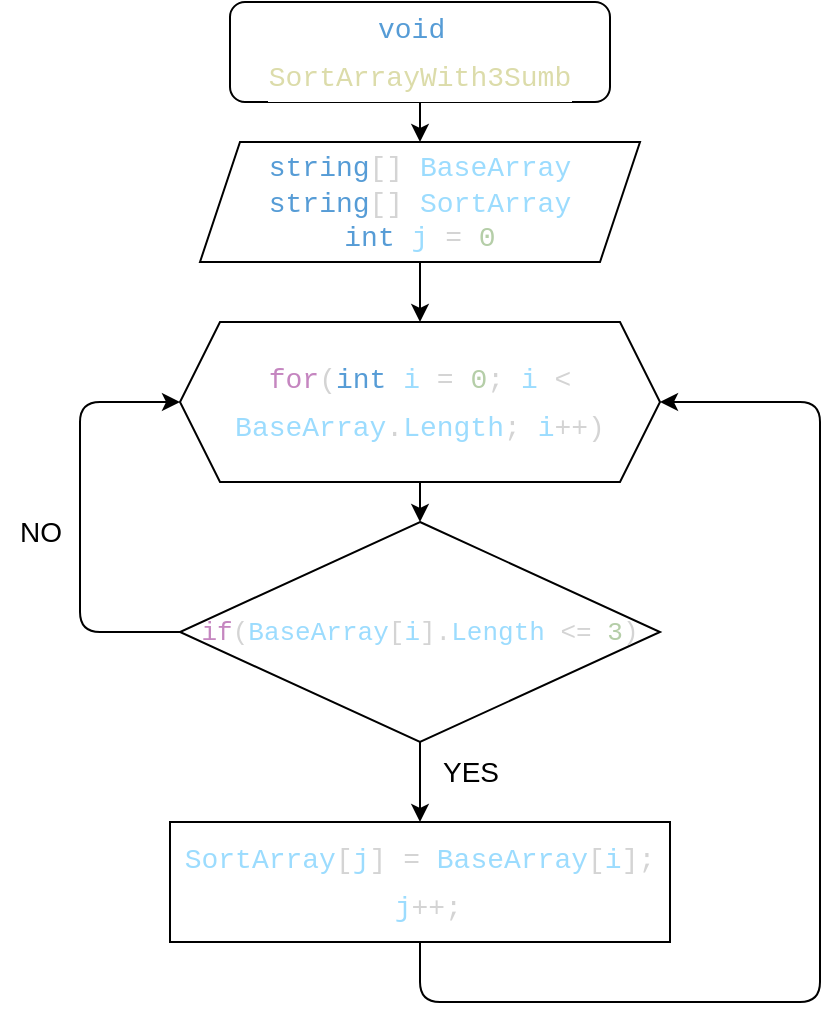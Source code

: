 <mxfile version="20.8.16" type="device"><diagram id="m7hmgrVnKcH7rshxbix1" name="Страница 1"><mxGraphModel dx="1418" dy="828" grid="1" gridSize="10" guides="1" tooltips="1" connect="0" arrows="0" fold="1" page="1" pageScale="1" pageWidth="827" pageHeight="1169" background="none" math="0" shadow="0"><root><mxCell id="0"/><mxCell id="1" parent="0"/><mxCell id="10" style="edgeStyle=none;html=1;exitX=0.5;exitY=1;exitDx=0;exitDy=0;entryX=0.5;entryY=0;entryDx=0;entryDy=0;fontSize=14;" parent="1" source="2" target="8" edge="1"><mxGeometry relative="1" as="geometry"/></mxCell><mxCell id="2" value="&lt;div style=&quot;color: rgb(212, 212, 212); font-family: Consolas, &amp;quot;Courier New&amp;quot;, monospace; font-size: 14px; line-height: 24px;&quot;&gt;&lt;span style=&quot;color: rgb(86, 156, 214);&quot;&gt;void&amp;nbsp;&lt;br&gt;&lt;/span&gt;&lt;span style=&quot;color: #dcdcaa;&quot;&gt;SortArrayWith3Sumb&lt;/span&gt;&lt;/div&gt;" style="rounded=1;whiteSpace=wrap;html=1;labelBackgroundColor=default;" parent="1" vertex="1"><mxGeometry x="265" y="20" width="190" height="50" as="geometry"/></mxCell><mxCell id="12" style="edgeStyle=none;html=1;exitX=0.5;exitY=1;exitDx=0;exitDy=0;entryX=0.5;entryY=0;entryDx=0;entryDy=0;fontSize=14;" parent="1" source="4" target="5" edge="1"><mxGeometry relative="1" as="geometry"/></mxCell><mxCell id="4" value="&lt;div style=&quot;color: rgb(212, 212, 212); font-family: Consolas, &amp;quot;Courier New&amp;quot;, monospace; font-size: 14px; line-height: 24px;&quot;&gt;&lt;span style=&quot;color: #c586c0;&quot;&gt;for&lt;/span&gt;(&lt;span style=&quot;color: #569cd6;&quot;&gt;int&lt;/span&gt; &lt;span style=&quot;color: #9cdcfe;&quot;&gt;i&lt;/span&gt; = &lt;span style=&quot;color: #b5cea8;&quot;&gt;0&lt;/span&gt;; &lt;span style=&quot;color: #9cdcfe;&quot;&gt;i&lt;/span&gt; &amp;lt; &lt;span style=&quot;color: #9cdcfe;&quot;&gt;BaseArray&lt;/span&gt;.&lt;span style=&quot;color: #9cdcfe;&quot;&gt;Length&lt;/span&gt;; &lt;span style=&quot;color: #9cdcfe;&quot;&gt;i&lt;/span&gt;++)&lt;/div&gt;" style="shape=hexagon;perimeter=hexagonPerimeter2;whiteSpace=wrap;html=1;fixedSize=1;labelBackgroundColor=none;" parent="1" vertex="1"><mxGeometry x="240" y="180" width="240" height="80" as="geometry"/></mxCell><mxCell id="13" style="edgeStyle=none;html=1;exitX=0.5;exitY=1;exitDx=0;exitDy=0;entryX=0.5;entryY=0;entryDx=0;entryDy=0;fontSize=14;" parent="1" source="5" target="7" edge="1"><mxGeometry relative="1" as="geometry"/></mxCell><mxCell id="16" style="edgeStyle=none;html=1;exitX=0;exitY=0.5;exitDx=0;exitDy=0;entryX=0;entryY=0.5;entryDx=0;entryDy=0;fontSize=14;" parent="1" source="5" target="4" edge="1"><mxGeometry relative="1" as="geometry"><Array as="points"><mxPoint x="190" y="335"/><mxPoint x="190" y="220"/></Array></mxGeometry></mxCell><mxCell id="5" value="&lt;div style=&quot;color: rgb(212, 212, 212); font-family: Consolas, &amp;quot;Courier New&amp;quot;, monospace; font-size: 13px; line-height: 24px;&quot;&gt;&lt;span style=&quot;color: #c586c0;&quot;&gt;if&lt;/span&gt;(&lt;span style=&quot;color: #9cdcfe;&quot;&gt;BaseArray&lt;/span&gt;[&lt;span style=&quot;color: #9cdcfe;&quot;&gt;i&lt;/span&gt;].&lt;span style=&quot;color: #9cdcfe;&quot;&gt;Length&lt;/span&gt; &amp;lt;= &lt;span style=&quot;color: #b5cea8;&quot;&gt;3&lt;/span&gt;)&lt;/div&gt;" style="rhombus;whiteSpace=wrap;html=1;labelBackgroundColor=none;" parent="1" vertex="1"><mxGeometry x="240" y="280" width="240" height="110" as="geometry"/></mxCell><mxCell id="15" style="edgeStyle=none;html=1;exitX=0.5;exitY=1;exitDx=0;exitDy=0;entryX=1;entryY=0.5;entryDx=0;entryDy=0;fontSize=14;" parent="1" source="7" target="4" edge="1"><mxGeometry relative="1" as="geometry"><Array as="points"><mxPoint x="360" y="520"/><mxPoint x="560" y="520"/><mxPoint x="560" y="220"/></Array></mxGeometry></mxCell><mxCell id="7" value="&lt;div style=&quot;color: rgb(212, 212, 212); font-family: Consolas, &amp;quot;Courier New&amp;quot;, monospace; font-size: 14px; line-height: 24px;&quot;&gt;&lt;div&gt;&lt;span style=&quot;color: #9cdcfe;&quot;&gt;SortArray&lt;/span&gt;[&lt;span style=&quot;color: #9cdcfe;&quot;&gt;j&lt;/span&gt;] = &lt;span style=&quot;color: #9cdcfe;&quot;&gt;BaseArray&lt;/span&gt;[&lt;span style=&quot;color: #9cdcfe;&quot;&gt;i&lt;/span&gt;];&lt;/div&gt;&lt;div&gt;&amp;nbsp;&lt;span style=&quot;color: rgb(156, 220, 254);&quot;&gt;j&lt;/span&gt;++;&lt;/div&gt;&lt;/div&gt;" style="rounded=0;whiteSpace=wrap;html=1;labelBackgroundColor=default;" parent="1" vertex="1"><mxGeometry x="235" y="430" width="250" height="60" as="geometry"/></mxCell><mxCell id="11" style="edgeStyle=none;html=1;exitX=0.5;exitY=1;exitDx=0;exitDy=0;entryX=0.5;entryY=0;entryDx=0;entryDy=0;fontSize=14;" parent="1" source="8" target="4" edge="1"><mxGeometry relative="1" as="geometry"/></mxCell><mxCell id="8" value="&lt;span style=&quot;font-family: Consolas, &amp;quot;Courier New&amp;quot;, monospace; color: rgb(86, 156, 214);&quot;&gt;string&lt;/span&gt;&lt;span style=&quot;color: rgb(212, 212, 212); font-family: Consolas, &amp;quot;Courier New&amp;quot;, monospace;&quot;&gt;[]&amp;nbsp;&lt;/span&gt;&lt;span style=&quot;font-family: Consolas, &amp;quot;Courier New&amp;quot;, monospace; color: rgb(156, 220, 254);&quot;&gt;BaseArray&lt;br&gt;&lt;/span&gt;&lt;font style=&quot;font-size: 14px;&quot;&gt;&lt;span style=&quot;font-family: Consolas, &amp;quot;Courier New&amp;quot;, monospace; color: rgb(86, 156, 214);&quot;&gt;string&lt;/span&gt;&lt;span style=&quot;color: rgb(212, 212, 212); font-family: Consolas, &amp;quot;Courier New&amp;quot;, monospace;&quot;&gt;[] &lt;/span&gt;&lt;span style=&quot;font-family: Consolas, &amp;quot;Courier New&amp;quot;, monospace; color: rgb(156, 220, 254);&quot;&gt;SortArray&lt;br&gt;&lt;/span&gt;&lt;/font&gt;&lt;span style=&quot;font-family: Consolas, &amp;quot;Courier New&amp;quot;, monospace; color: rgb(86, 156, 214);&quot;&gt;int&lt;/span&gt;&lt;span style=&quot;color: rgb(212, 212, 212); font-family: Consolas, &amp;quot;Courier New&amp;quot;, monospace;&quot;&gt;&amp;nbsp;&lt;/span&gt;&lt;span style=&quot;font-family: Consolas, &amp;quot;Courier New&amp;quot;, monospace; color: rgb(156, 220, 254);&quot;&gt;j&lt;/span&gt;&lt;span style=&quot;color: rgb(212, 212, 212); font-family: Consolas, &amp;quot;Courier New&amp;quot;, monospace;&quot;&gt;&amp;nbsp;=&amp;nbsp;&lt;/span&gt;&lt;span style=&quot;font-family: Consolas, &amp;quot;Courier New&amp;quot;, monospace; color: rgb(181, 206, 168);&quot;&gt;0&lt;/span&gt;" style="shape=parallelogram;perimeter=parallelogramPerimeter;whiteSpace=wrap;html=1;fixedSize=1;fontSize=14;fillColor=default;" parent="1" vertex="1"><mxGeometry x="250" y="90" width="220" height="60" as="geometry"/></mxCell><mxCell id="17" value="NO" style="text;html=1;align=center;verticalAlign=middle;resizable=0;points=[];autosize=1;strokeColor=none;fillColor=none;fontSize=14;" parent="1" vertex="1"><mxGeometry x="150" y="270" width="40" height="30" as="geometry"/></mxCell><mxCell id="18" value="YES" style="text;html=1;align=center;verticalAlign=middle;resizable=0;points=[];autosize=1;strokeColor=none;fillColor=none;fontSize=14;" parent="1" vertex="1"><mxGeometry x="360" y="390" width="50" height="30" as="geometry"/></mxCell></root></mxGraphModel></diagram></mxfile>